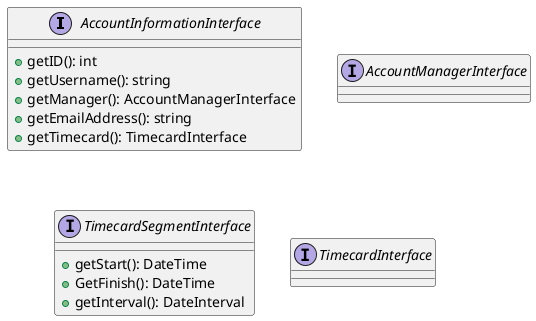 @startuml

interface AccountInformationInterface {
    +getID(): int
    +getUsername(): string
    +getManager(): AccountManagerInterface
    +getEmailAddress(): string
    +getTimecard(): TimecardInterface
}

interface AccountManagerInterface {
}

interface TimecardSegmentInterface {
    +getStart(): DateTime
    +GetFinish(): DateTime
    +getInterval(): DateInterval
}

interface TimecardInterface {
}


@enduml